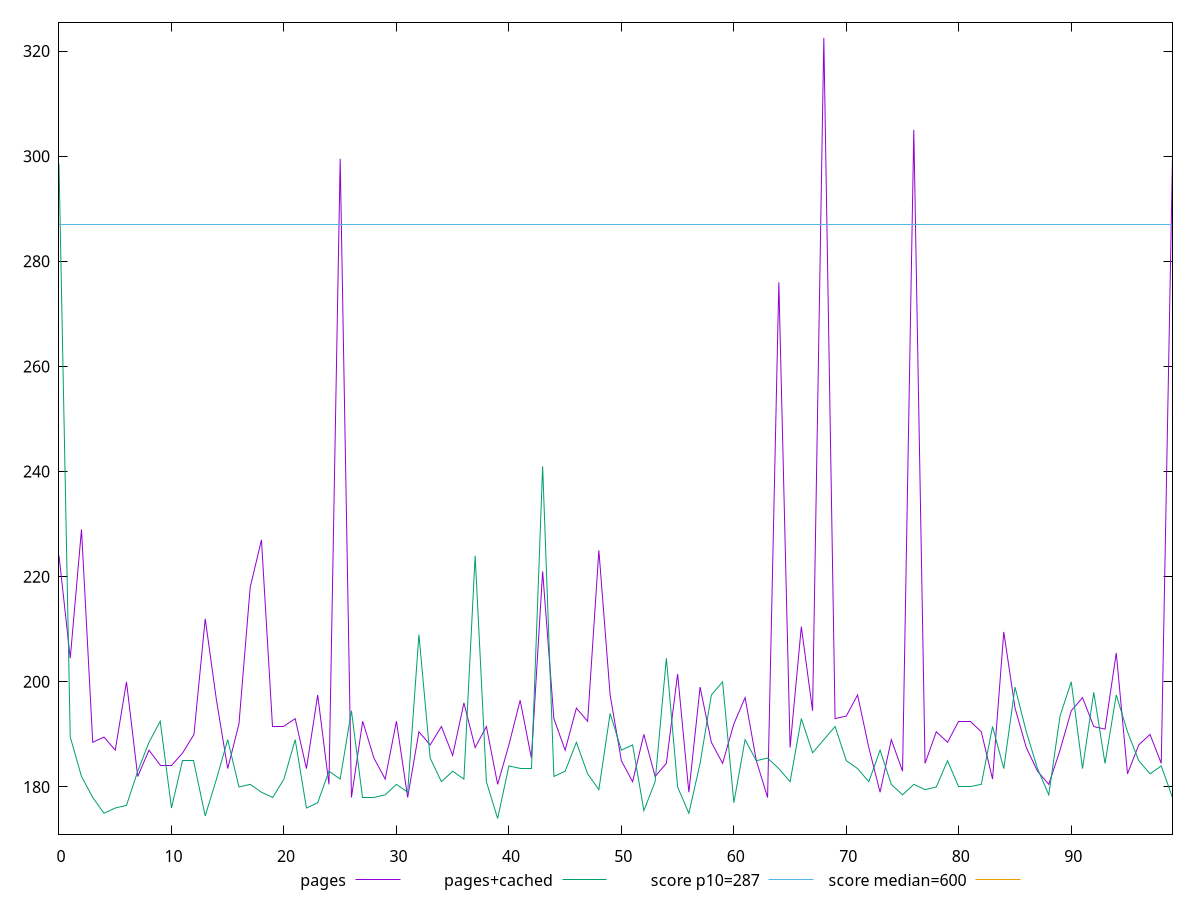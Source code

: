 reset

$pages <<EOF
0 224
1 204.50000000000023
2 229
3 188.5
4 189.4999999999991
5 187
6 200
7 181.9999999999991
8 187
9 184
10 184
11 186.5000000000009
12 190
13 212
14 196.4999999999991
15 183.4999999999991
16 192
17 218
18 227
19 191.5
20 191.4999999999991
21 193
22 183.5
23 197.5
24 180.5000000000009
25 299.4999999999991
26 178
27 192.4999999999991
28 185.5000000000009
29 181.5
30 192.5000000000009
31 178
32 190.4999999999991
33 188
34 191.5
35 186
36 196
37 187.5
38 191.4999999999991
39 180.5
40 188
41 196.4999999999991
42 185.5000000000009
43 220.9999999999991
44 193
45 186.9999999999991
46 195
47 192.5
48 225
49 197.5
50 185
51 181.0000000000009
52 190.0000000000009
53 182
54 184.5
55 201.5000000000009
56 179
57 199
58 188.5
59 184.5
60 192
61 197
62 184.9999999999991
63 177.9999999999991
64 276
65 187.5
66 210.5
67 194.4999999999991
68 322.5
69 193
70 193.5
71 197.5
72 187.4999999999991
73 179
74 189
75 182.9999999999991
76 305
77 184.5
78 190.5000000000009
79 188.5
80 192.5
81 192.5
82 190.5
83 181.4999999999991
84 209.5
85 195
86 187.4999999999991
87 182.9999999999991
88 180.5
89 186.9999999999991
90 194.4999999999991
91 197
92 191.5
93 191
94 205.5
95 182.5
96 188
97 190
98 184.4999999999991
99 300.0000000000009
EOF

$pagesCached <<EOF
0 298.4999999999991
1 189.5
2 182
3 178
4 175
5 176.0000000000009
6 176.5
7 183
8 188.5
9 192.5
10 176
11 185
12 185
13 174.5000000000009
14 181.4999999999991
15 188.9999999999991
16 180
17 180.5
18 179
19 178
20 181.5000000000009
21 189.0000000000009
22 176
23 177.0000000000009
24 182.9999999999991
25 181.4999999999991
26 194.5
27 177.9999999999991
28 178.0000000000009
29 178.5
30 180.5000000000009
31 179
32 209
33 185.5
34 181
35 182.9999999999991
36 181.5
37 224
38 181
39 174
40 183.9999999999991
41 183.5
42 183.5
43 240.9999999999991
44 182
45 183
46 188.4999999999991
47 182.5
48 179.5000000000009
49 194.0000000000009
50 187
51 188
52 175.5
53 181
54 204.4999999999991
55 180.0000000000009
56 175.0000000000009
57 184.5
58 197.5
59 200
60 177
61 189
62 185
63 185.5
64 183.5000000000009
65 181
66 193
67 186.5
68 189
69 191.5000000000009
70 185
71 183.5000000000009
72 181
73 187
74 180.4999999999991
75 178.5
76 180.5
77 179.5
78 180
79 185
80 179.9999999999991
81 180
82 180.5
83 191.5
84 183.5
85 199
86 190.5000000000009
87 183.5000000000009
88 178.5
89 193.4999999999991
90 200.0000000000009
91 183.5
92 198.0000000000009
93 184.5
94 197.4999999999991
95 190.5
96 185
97 182.5
98 184
99 178
EOF

set key outside below
set xrange [0:99]
set yrange [171.03:325.47]
set trange [171.03:325.47]
set terminal svg size 640, 520 enhanced background rgb 'white'
set output "report_00018_2021-02-10T15-25-16.877Z/total-blocking-time/comparison/line/0_vs_1.svg"

plot $pages title "pages" with line, \
     $pagesCached title "pages+cached" with line, \
     287 title "score p10=287", \
     600 title "score median=600"

reset
